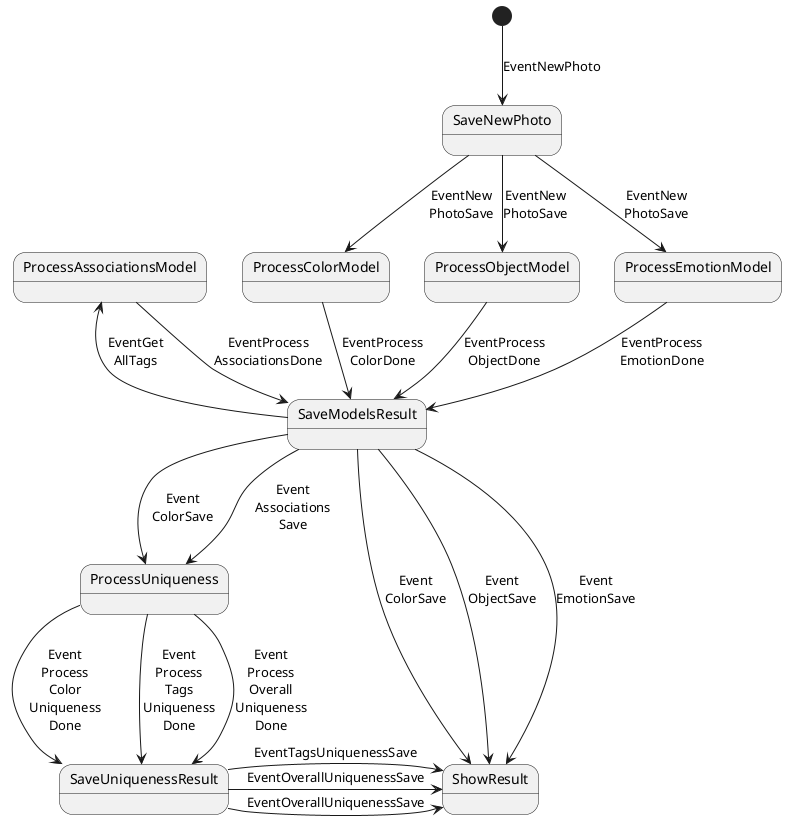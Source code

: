@startuml
[*] --> SaveNewPhoto : EventNewPhoto
SaveNewPhoto --> ProcessColorModel: EventNew\nPhotoSave
SaveNewPhoto --> ProcessObjectModel : EventNew\nPhotoSave
SaveNewPhoto --> ProcessEmotionModel : EventNew\nPhotoSave

ProcessColorModel --> SaveModelsResult : EventProcess\nColorDone
ProcessObjectModel --> SaveModelsResult : EventProcess\nObjectDone
ProcessEmotionModel --> SaveModelsResult : EventProcess\nEmotionDone

SaveModelsResult --> ProcessAssociationsModel : EventGet\nAllTags
SaveModelsResult --> ProcessUniqueness : Event\nColorSave
SaveModelsResult --> ProcessUniqueness : Event\nAssociations\nSave


ProcessAssociationsModel -right-> SaveModelsResult : EventProcess\nAssociationsDone

ProcessUniqueness --> SaveUniquenessResult : Event\nProcess\nColor\nUniqueness\nDone
ProcessUniqueness --> SaveUniquenessResult : Event\nProcess\nTags\nUniqueness\nDone
ProcessUniqueness --> SaveUniquenessResult : Event\nProcess\nOverall\nUniqueness\nDone

SaveModelsResult -down-> ShowResult : Event\nColorSave
SaveModelsResult -down-> ShowResult : Event\nObjectSave
SaveModelsResult -down-> ShowResult : Event\nEmotionSave
SaveUniquenessResult -right-> ShowResult : EventOverallUniquenessSave
SaveUniquenessResult -right-> ShowResult : EventTagsUniquenessSave
SaveUniquenessResult -right-> ShowResult : EventOverallUniquenessSave


@enduml

